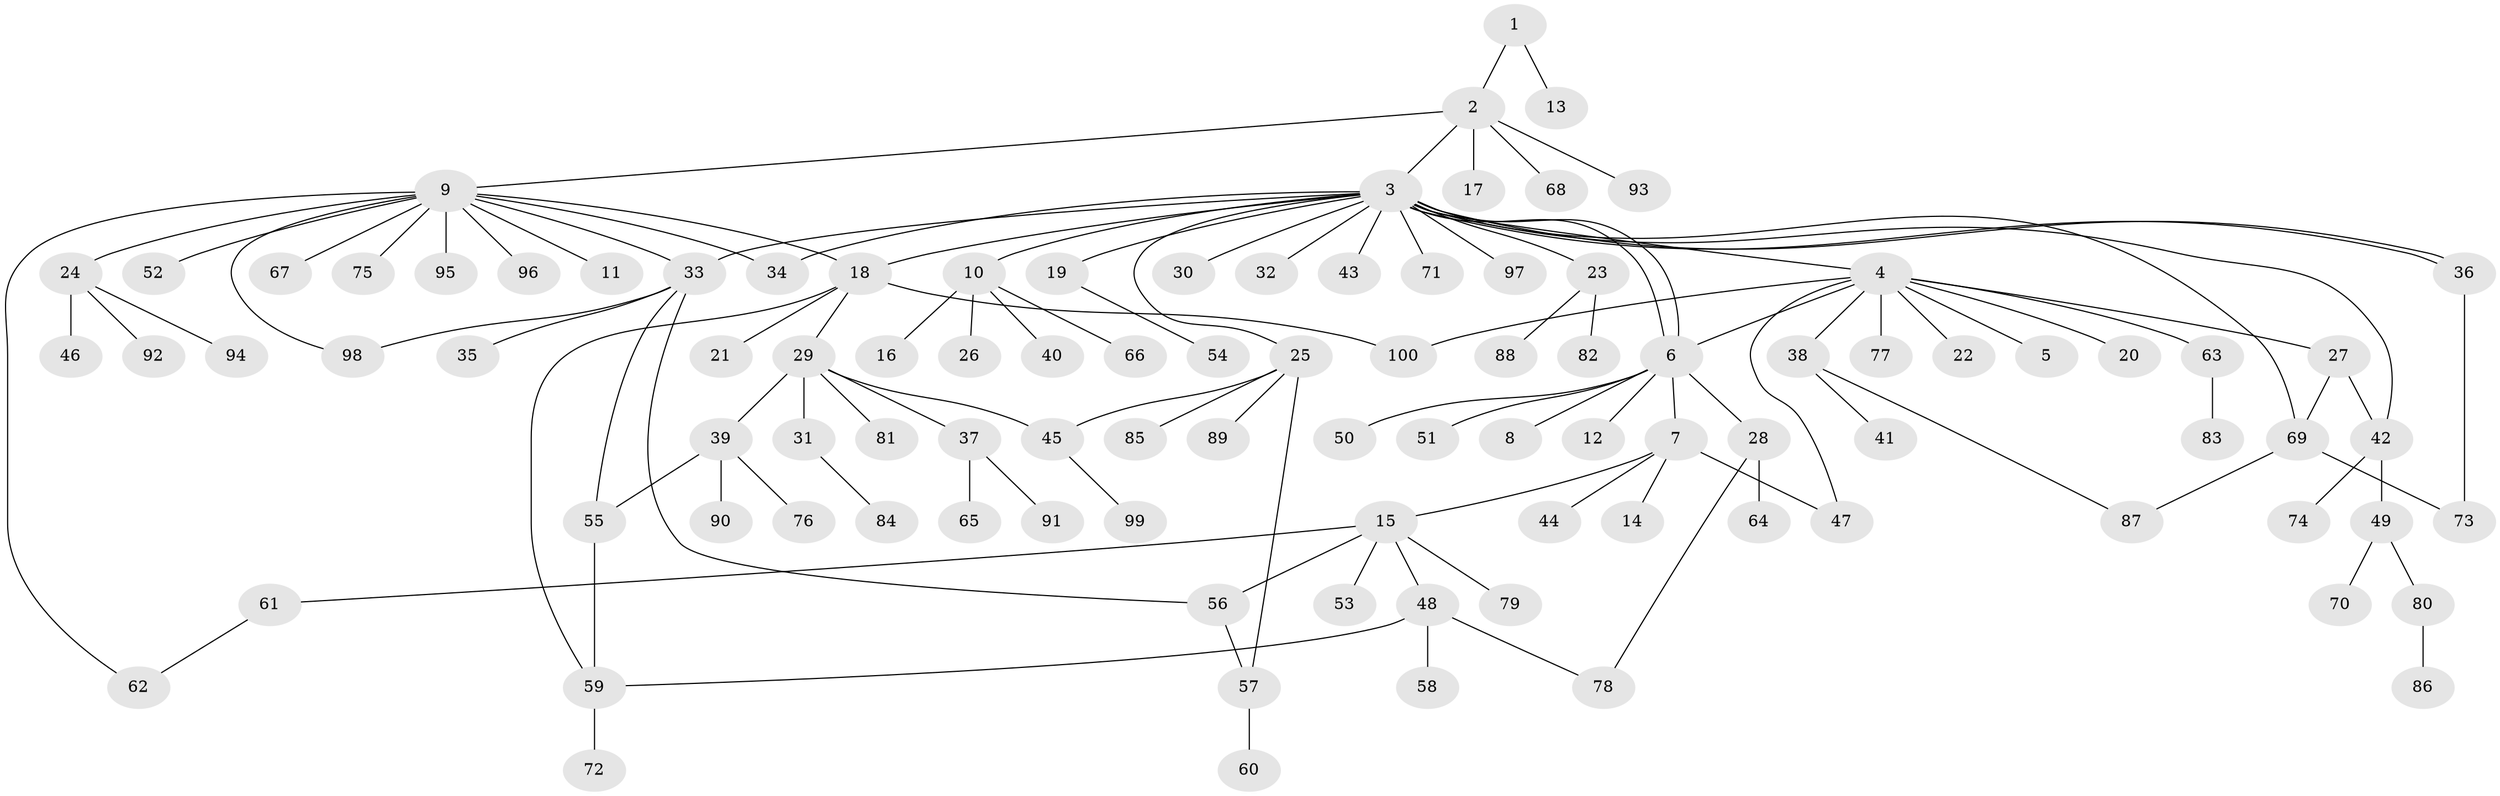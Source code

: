 // Generated by graph-tools (version 1.1) at 2025/01/03/09/25 03:01:49]
// undirected, 100 vertices, 120 edges
graph export_dot {
graph [start="1"]
  node [color=gray90,style=filled];
  1;
  2;
  3;
  4;
  5;
  6;
  7;
  8;
  9;
  10;
  11;
  12;
  13;
  14;
  15;
  16;
  17;
  18;
  19;
  20;
  21;
  22;
  23;
  24;
  25;
  26;
  27;
  28;
  29;
  30;
  31;
  32;
  33;
  34;
  35;
  36;
  37;
  38;
  39;
  40;
  41;
  42;
  43;
  44;
  45;
  46;
  47;
  48;
  49;
  50;
  51;
  52;
  53;
  54;
  55;
  56;
  57;
  58;
  59;
  60;
  61;
  62;
  63;
  64;
  65;
  66;
  67;
  68;
  69;
  70;
  71;
  72;
  73;
  74;
  75;
  76;
  77;
  78;
  79;
  80;
  81;
  82;
  83;
  84;
  85;
  86;
  87;
  88;
  89;
  90;
  91;
  92;
  93;
  94;
  95;
  96;
  97;
  98;
  99;
  100;
  1 -- 2;
  1 -- 13;
  2 -- 3;
  2 -- 9;
  2 -- 17;
  2 -- 68;
  2 -- 93;
  3 -- 4;
  3 -- 6;
  3 -- 6;
  3 -- 10;
  3 -- 18;
  3 -- 19;
  3 -- 23;
  3 -- 25;
  3 -- 30;
  3 -- 32;
  3 -- 33;
  3 -- 34;
  3 -- 36;
  3 -- 36;
  3 -- 42;
  3 -- 43;
  3 -- 69;
  3 -- 71;
  3 -- 97;
  4 -- 5;
  4 -- 6;
  4 -- 20;
  4 -- 22;
  4 -- 27;
  4 -- 38;
  4 -- 47;
  4 -- 63;
  4 -- 77;
  4 -- 100;
  6 -- 7;
  6 -- 8;
  6 -- 12;
  6 -- 28;
  6 -- 50;
  6 -- 51;
  7 -- 14;
  7 -- 15;
  7 -- 44;
  7 -- 47;
  9 -- 11;
  9 -- 18;
  9 -- 24;
  9 -- 33;
  9 -- 34;
  9 -- 52;
  9 -- 62;
  9 -- 67;
  9 -- 75;
  9 -- 95;
  9 -- 96;
  9 -- 98;
  10 -- 16;
  10 -- 26;
  10 -- 40;
  10 -- 66;
  15 -- 48;
  15 -- 53;
  15 -- 56;
  15 -- 61;
  15 -- 79;
  18 -- 21;
  18 -- 29;
  18 -- 59;
  18 -- 100;
  19 -- 54;
  23 -- 82;
  23 -- 88;
  24 -- 46;
  24 -- 92;
  24 -- 94;
  25 -- 45;
  25 -- 57;
  25 -- 85;
  25 -- 89;
  27 -- 42;
  27 -- 69;
  28 -- 64;
  28 -- 78;
  29 -- 31;
  29 -- 37;
  29 -- 39;
  29 -- 45;
  29 -- 81;
  31 -- 84;
  33 -- 35;
  33 -- 55;
  33 -- 56;
  33 -- 98;
  36 -- 73;
  37 -- 65;
  37 -- 91;
  38 -- 41;
  38 -- 87;
  39 -- 55;
  39 -- 76;
  39 -- 90;
  42 -- 49;
  42 -- 74;
  45 -- 99;
  48 -- 58;
  48 -- 59;
  48 -- 78;
  49 -- 70;
  49 -- 80;
  55 -- 59;
  56 -- 57;
  57 -- 60;
  59 -- 72;
  61 -- 62;
  63 -- 83;
  69 -- 73;
  69 -- 87;
  80 -- 86;
}
